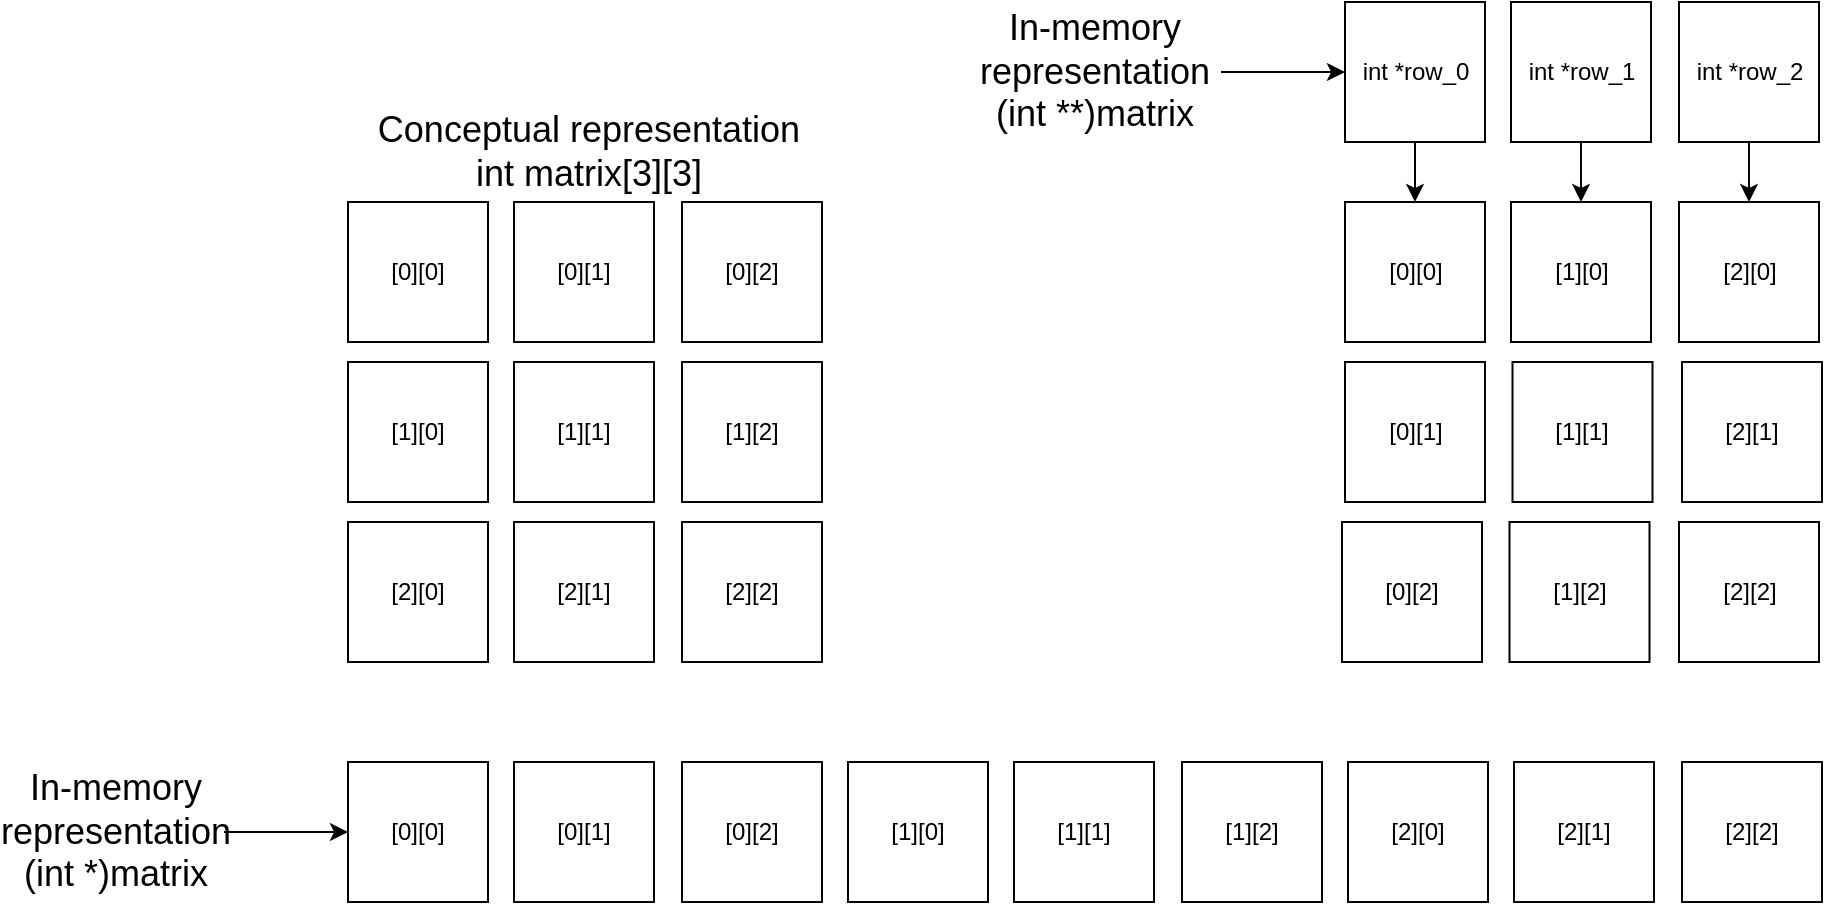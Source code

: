 <mxfile version="17.4.2" type="device"><diagram id="dlJftDO-Ar5A6TkODlUL" name="Page-1"><mxGraphModel dx="694" dy="1652" grid="1" gridSize="10" guides="1" tooltips="1" connect="1" arrows="1" fold="1" page="1" pageScale="1" pageWidth="827" pageHeight="1169" math="0" shadow="0"><root><mxCell id="0"/><mxCell id="1" parent="0"/><mxCell id="hvrYADJPE_Ee3hPlumdH-3" value="[0][0]" style="rounded=0;whiteSpace=wrap;html=1;" vertex="1" parent="1"><mxGeometry x="180" y="80" width="70" height="70" as="geometry"/></mxCell><mxCell id="hvrYADJPE_Ee3hPlumdH-4" value="&lt;span&gt;[0][1]&lt;/span&gt;" style="rounded=0;whiteSpace=wrap;html=1;" vertex="1" parent="1"><mxGeometry x="263" y="80" width="70" height="70" as="geometry"/></mxCell><mxCell id="hvrYADJPE_Ee3hPlumdH-5" value="&lt;span&gt;[0][2]&lt;/span&gt;" style="rounded=0;whiteSpace=wrap;html=1;" vertex="1" parent="1"><mxGeometry x="347" y="80" width="70" height="70" as="geometry"/></mxCell><mxCell id="hvrYADJPE_Ee3hPlumdH-7" value="&lt;span&gt;[1][0]&lt;/span&gt;" style="rounded=0;whiteSpace=wrap;html=1;" vertex="1" parent="1"><mxGeometry x="180" y="160" width="70" height="70" as="geometry"/></mxCell><mxCell id="hvrYADJPE_Ee3hPlumdH-8" value="&lt;span&gt;[1][1]&lt;/span&gt;" style="rounded=0;whiteSpace=wrap;html=1;" vertex="1" parent="1"><mxGeometry x="263" y="160" width="70" height="70" as="geometry"/></mxCell><mxCell id="hvrYADJPE_Ee3hPlumdH-9" value="&lt;span&gt;[1][2]&lt;/span&gt;" style="rounded=0;whiteSpace=wrap;html=1;" vertex="1" parent="1"><mxGeometry x="347" y="160" width="70" height="70" as="geometry"/></mxCell><mxCell id="hvrYADJPE_Ee3hPlumdH-11" value="&lt;span&gt;[2][0]&lt;/span&gt;" style="rounded=0;whiteSpace=wrap;html=1;" vertex="1" parent="1"><mxGeometry x="180" y="240" width="70" height="70" as="geometry"/></mxCell><mxCell id="hvrYADJPE_Ee3hPlumdH-12" value="&lt;span&gt;[2][1]&lt;/span&gt;" style="rounded=0;whiteSpace=wrap;html=1;" vertex="1" parent="1"><mxGeometry x="263" y="240" width="70" height="70" as="geometry"/></mxCell><mxCell id="hvrYADJPE_Ee3hPlumdH-13" value="&lt;span&gt;[2][2]&lt;/span&gt;" style="rounded=0;whiteSpace=wrap;html=1;" vertex="1" parent="1"><mxGeometry x="347" y="240" width="70" height="70" as="geometry"/></mxCell><mxCell id="hvrYADJPE_Ee3hPlumdH-19" value="[0][0]" style="rounded=0;whiteSpace=wrap;html=1;" vertex="1" parent="1"><mxGeometry x="180" y="360" width="70" height="70" as="geometry"/></mxCell><mxCell id="hvrYADJPE_Ee3hPlumdH-20" value="&lt;span&gt;[0][1]&lt;/span&gt;" style="rounded=0;whiteSpace=wrap;html=1;" vertex="1" parent="1"><mxGeometry x="263" y="360" width="70" height="70" as="geometry"/></mxCell><mxCell id="hvrYADJPE_Ee3hPlumdH-21" value="&lt;span&gt;[0][2]&lt;/span&gt;" style="rounded=0;whiteSpace=wrap;html=1;" vertex="1" parent="1"><mxGeometry x="347" y="360" width="70" height="70" as="geometry"/></mxCell><mxCell id="hvrYADJPE_Ee3hPlumdH-22" value="&lt;span&gt;[1][0]&lt;/span&gt;" style="rounded=0;whiteSpace=wrap;html=1;" vertex="1" parent="1"><mxGeometry x="430" y="360" width="70" height="70" as="geometry"/></mxCell><mxCell id="hvrYADJPE_Ee3hPlumdH-23" value="&lt;span&gt;[1][1]&lt;/span&gt;" style="rounded=0;whiteSpace=wrap;html=1;" vertex="1" parent="1"><mxGeometry x="513" y="360" width="70" height="70" as="geometry"/></mxCell><mxCell id="hvrYADJPE_Ee3hPlumdH-24" value="&lt;span&gt;[1][2]&lt;/span&gt;" style="rounded=0;whiteSpace=wrap;html=1;" vertex="1" parent="1"><mxGeometry x="597" y="360" width="70" height="70" as="geometry"/></mxCell><mxCell id="hvrYADJPE_Ee3hPlumdH-25" value="&lt;span&gt;[2][0]&lt;/span&gt;" style="rounded=0;whiteSpace=wrap;html=1;" vertex="1" parent="1"><mxGeometry x="680" y="360" width="70" height="70" as="geometry"/></mxCell><mxCell id="hvrYADJPE_Ee3hPlumdH-26" value="&lt;span&gt;[2][1]&lt;/span&gt;" style="rounded=0;whiteSpace=wrap;html=1;" vertex="1" parent="1"><mxGeometry x="763" y="360" width="70" height="70" as="geometry"/></mxCell><mxCell id="hvrYADJPE_Ee3hPlumdH-27" value="&lt;span&gt;[2][2]&lt;/span&gt;" style="rounded=0;whiteSpace=wrap;html=1;" vertex="1" parent="1"><mxGeometry x="847" y="360" width="70" height="70" as="geometry"/></mxCell><mxCell id="hvrYADJPE_Ee3hPlumdH-30" value="" style="edgeStyle=orthogonalEdgeStyle;rounded=0;orthogonalLoop=1;jettySize=auto;html=1;fontSize=18;" edge="1" parent="1" source="hvrYADJPE_Ee3hPlumdH-29" target="hvrYADJPE_Ee3hPlumdH-19"><mxGeometry relative="1" as="geometry"/></mxCell><mxCell id="hvrYADJPE_Ee3hPlumdH-29" value="&lt;span style=&quot;font-size: 18px&quot;&gt;In-memory representation&lt;/span&gt;&lt;br style=&quot;font-size: 18px&quot;&gt;&lt;span style=&quot;font-size: 18px&quot;&gt;(int *)matrix&lt;/span&gt;" style="text;html=1;strokeColor=none;fillColor=none;align=center;verticalAlign=middle;whiteSpace=wrap;rounded=0;" vertex="1" parent="1"><mxGeometry x="10" y="380" width="108" height="30" as="geometry"/></mxCell><mxCell id="hvrYADJPE_Ee3hPlumdH-42" value="" style="edgeStyle=orthogonalEdgeStyle;rounded=0;orthogonalLoop=1;jettySize=auto;html=1;fontSize=18;" edge="1" parent="1" source="hvrYADJPE_Ee3hPlumdH-31" target="hvrYADJPE_Ee3hPlumdH-34"><mxGeometry relative="1" as="geometry"/></mxCell><mxCell id="hvrYADJPE_Ee3hPlumdH-31" value="int *row_0" style="rounded=0;whiteSpace=wrap;html=1;" vertex="1" parent="1"><mxGeometry x="678.5" y="-20" width="70" height="70" as="geometry"/></mxCell><mxCell id="hvrYADJPE_Ee3hPlumdH-43" value="" style="edgeStyle=orthogonalEdgeStyle;rounded=0;orthogonalLoop=1;jettySize=auto;html=1;fontSize=18;" edge="1" parent="1" source="hvrYADJPE_Ee3hPlumdH-32" target="hvrYADJPE_Ee3hPlumdH-35"><mxGeometry relative="1" as="geometry"/></mxCell><mxCell id="hvrYADJPE_Ee3hPlumdH-32" value="int *row_1" style="rounded=0;whiteSpace=wrap;html=1;" vertex="1" parent="1"><mxGeometry x="761.5" y="-20" width="70" height="70" as="geometry"/></mxCell><mxCell id="hvrYADJPE_Ee3hPlumdH-44" value="" style="edgeStyle=orthogonalEdgeStyle;rounded=0;orthogonalLoop=1;jettySize=auto;html=1;fontSize=18;" edge="1" parent="1" source="hvrYADJPE_Ee3hPlumdH-33" target="hvrYADJPE_Ee3hPlumdH-36"><mxGeometry relative="1" as="geometry"/></mxCell><mxCell id="hvrYADJPE_Ee3hPlumdH-33" value="int *row_2" style="rounded=0;whiteSpace=wrap;html=1;" vertex="1" parent="1"><mxGeometry x="845.5" y="-20" width="70" height="70" as="geometry"/></mxCell><mxCell id="hvrYADJPE_Ee3hPlumdH-34" value="&lt;span&gt;[0][0]&lt;/span&gt;" style="rounded=0;whiteSpace=wrap;html=1;" vertex="1" parent="1"><mxGeometry x="678.5" y="80" width="70" height="70" as="geometry"/></mxCell><mxCell id="hvrYADJPE_Ee3hPlumdH-35" value="&lt;span&gt;[1][0]&lt;/span&gt;" style="rounded=0;whiteSpace=wrap;html=1;" vertex="1" parent="1"><mxGeometry x="761.5" y="80" width="70" height="70" as="geometry"/></mxCell><mxCell id="hvrYADJPE_Ee3hPlumdH-36" value="&lt;span&gt;[2][0]&lt;/span&gt;" style="rounded=0;whiteSpace=wrap;html=1;" vertex="1" parent="1"><mxGeometry x="845.5" y="80" width="70" height="70" as="geometry"/></mxCell><mxCell id="hvrYADJPE_Ee3hPlumdH-37" value="&lt;span&gt;[0][1]&lt;/span&gt;" style="rounded=0;whiteSpace=wrap;html=1;" vertex="1" parent="1"><mxGeometry x="678.5" y="160" width="70" height="70" as="geometry"/></mxCell><mxCell id="hvrYADJPE_Ee3hPlumdH-38" value="&lt;span&gt;[0][2]&lt;/span&gt;" style="rounded=0;whiteSpace=wrap;html=1;" vertex="1" parent="1"><mxGeometry x="677" y="240" width="70" height="70" as="geometry"/></mxCell><mxCell id="hvrYADJPE_Ee3hPlumdH-40" value="" style="edgeStyle=orthogonalEdgeStyle;rounded=0;orthogonalLoop=1;jettySize=auto;html=1;fontSize=18;" edge="1" parent="1" source="hvrYADJPE_Ee3hPlumdH-41" target="hvrYADJPE_Ee3hPlumdH-31"><mxGeometry relative="1" as="geometry"/></mxCell><mxCell id="hvrYADJPE_Ee3hPlumdH-41" value="&lt;font style=&quot;font-size: 18px&quot;&gt;In-memory representation&lt;br&gt;(int **)matrix&lt;/font&gt;" style="text;html=1;strokeColor=none;fillColor=none;align=center;verticalAlign=middle;whiteSpace=wrap;rounded=0;" vertex="1" parent="1"><mxGeometry x="490" width="126.5" height="30" as="geometry"/></mxCell><mxCell id="hvrYADJPE_Ee3hPlumdH-45" value="&lt;span&gt;[1][1]&lt;/span&gt;" style="rounded=0;whiteSpace=wrap;html=1;" vertex="1" parent="1"><mxGeometry x="762.25" y="160" width="70" height="70" as="geometry"/></mxCell><mxCell id="hvrYADJPE_Ee3hPlumdH-46" value="&lt;span&gt;[1][2]&lt;/span&gt;" style="rounded=0;whiteSpace=wrap;html=1;" vertex="1" parent="1"><mxGeometry x="760.75" y="240" width="70" height="70" as="geometry"/></mxCell><mxCell id="hvrYADJPE_Ee3hPlumdH-47" value="&lt;span&gt;[2][1]&lt;/span&gt;" style="rounded=0;whiteSpace=wrap;html=1;" vertex="1" parent="1"><mxGeometry x="847" y="160" width="70" height="70" as="geometry"/></mxCell><mxCell id="hvrYADJPE_Ee3hPlumdH-48" value="&lt;span&gt;[2][2]&lt;/span&gt;" style="rounded=0;whiteSpace=wrap;html=1;" vertex="1" parent="1"><mxGeometry x="845.5" y="240" width="70" height="70" as="geometry"/></mxCell><mxCell id="hvrYADJPE_Ee3hPlumdH-49" value="&lt;font style=&quot;font-size: 18px&quot;&gt;Conceptual representation&lt;br&gt;int matrix[3][3]&lt;br&gt;&lt;/font&gt;" style="text;html=1;strokeColor=none;fillColor=none;align=center;verticalAlign=middle;whiteSpace=wrap;rounded=0;" vertex="1" parent="1"><mxGeometry x="180" y="40" width="241" height="30" as="geometry"/></mxCell></root></mxGraphModel></diagram></mxfile>